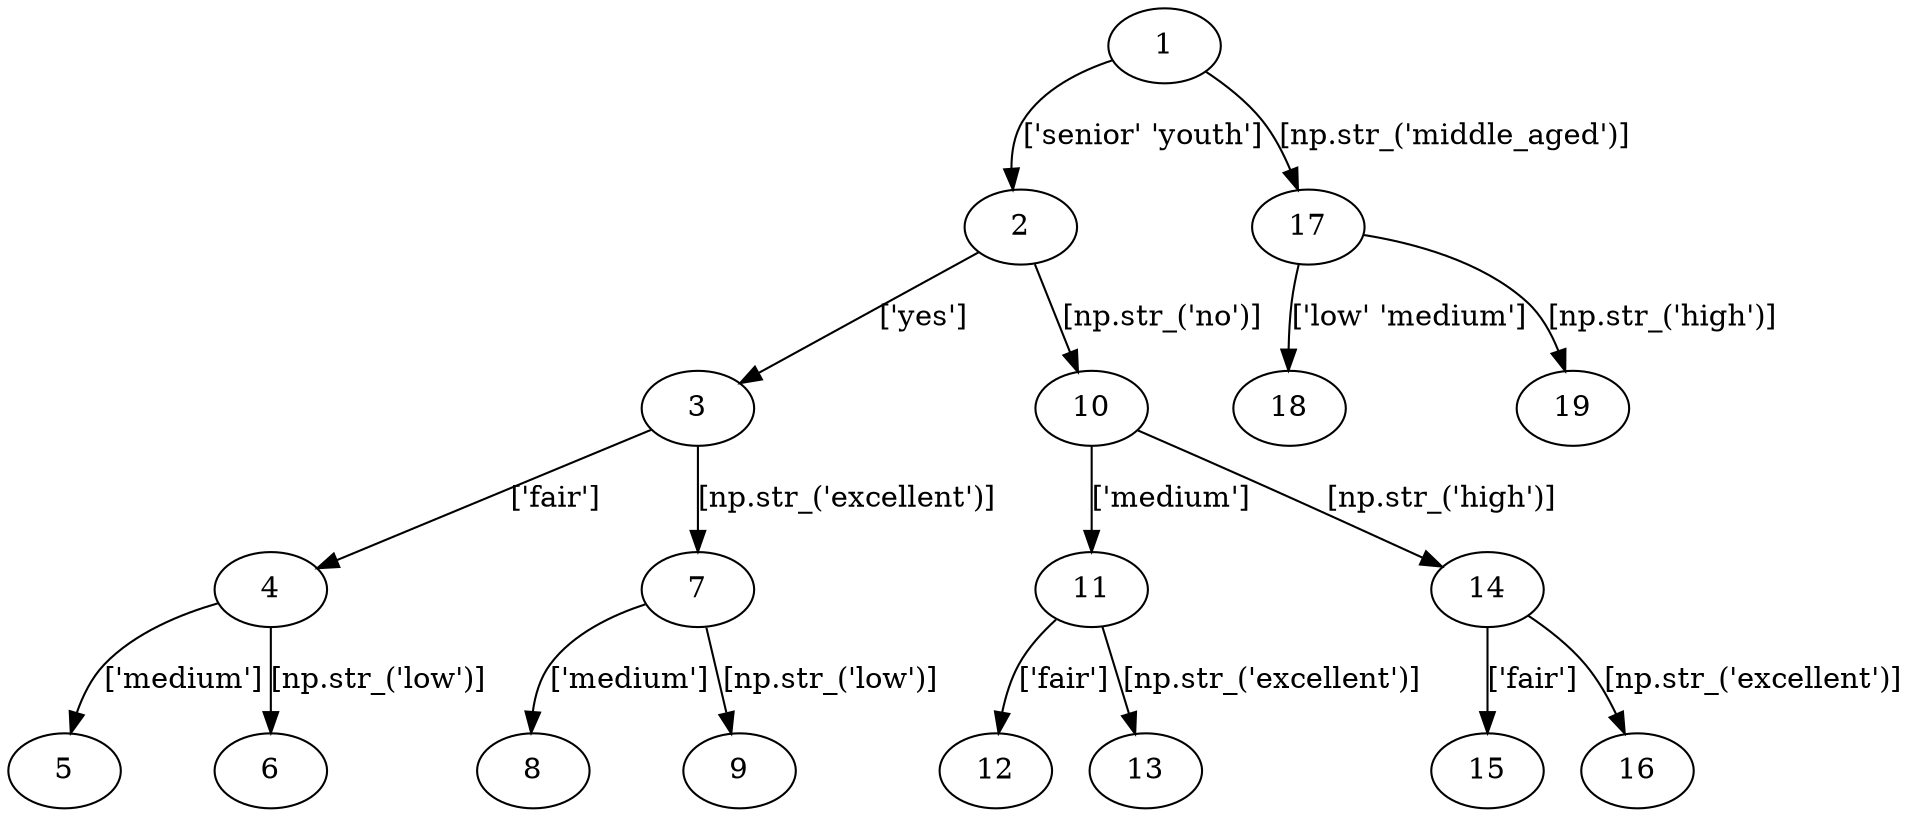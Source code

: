 digraph tree {
    "1";
    "2";
    "3";
    "4";
    "5";
    "6";
    "7";
    "8";
    "9";
    "10";
    "11";
    "12";
    "13";
    "14";
    "15";
    "16";
    "17";
    "18";
    "19";
    "1" -> "2" [label="['senior' 'youth']"];
    "1" -> "17" [label="[np.str_('middle_aged')]"];
    "2" -> "3" [label="['yes']"];
    "2" -> "10" [label="[np.str_('no')]"];
    "3" -> "4" [label="['fair']"];
    "3" -> "7" [label="[np.str_('excellent')]"];
    "4" -> "5" [label="['medium']"];
    "4" -> "6" [label="[np.str_('low')]"];
    "7" -> "8" [label="['medium']"];
    "7" -> "9" [label="[np.str_('low')]"];
    "10" -> "11" [label="['medium']"];
    "10" -> "14" [label="[np.str_('high')]"];
    "11" -> "12" [label="['fair']"];
    "11" -> "13" [label="[np.str_('excellent')]"];
    "14" -> "15" [label="['fair']"];
    "14" -> "16" [label="[np.str_('excellent')]"];
    "17" -> "18" [label="['low' 'medium']"];
    "17" -> "19" [label="[np.str_('high')]"];
}
